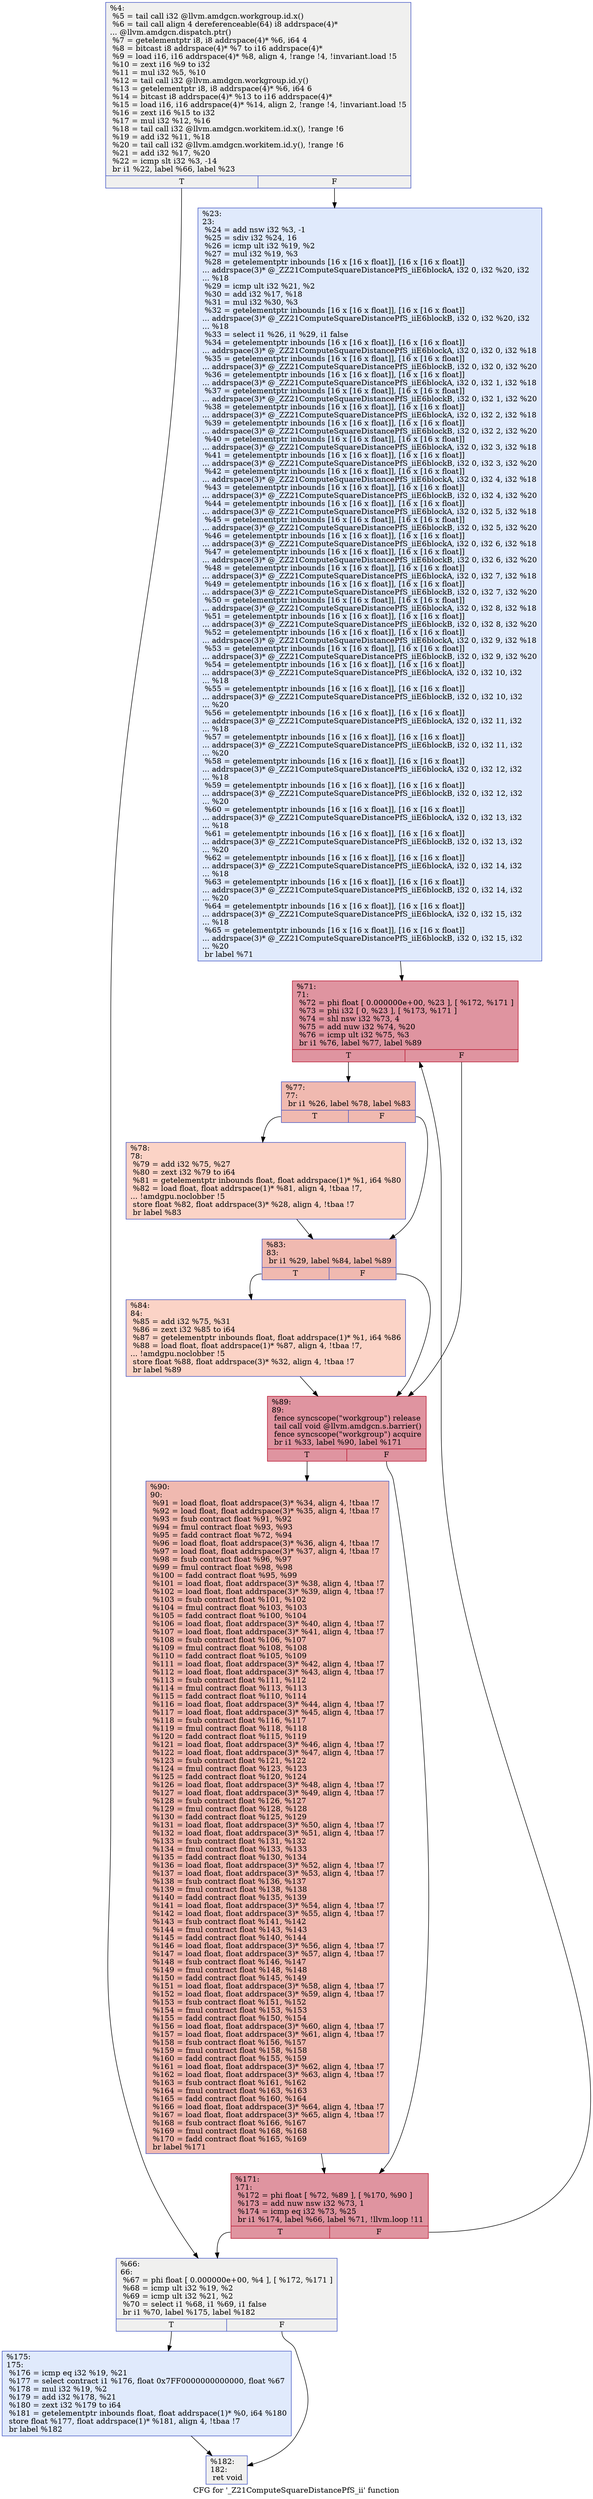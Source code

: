 digraph "CFG for '_Z21ComputeSquareDistancePfS_ii' function" {
	label="CFG for '_Z21ComputeSquareDistancePfS_ii' function";

	Node0x6260c70 [shape=record,color="#3d50c3ff", style=filled, fillcolor="#dedcdb70",label="{%4:\l  %5 = tail call i32 @llvm.amdgcn.workgroup.id.x()\l  %6 = tail call align 4 dereferenceable(64) i8 addrspace(4)*\l... @llvm.amdgcn.dispatch.ptr()\l  %7 = getelementptr i8, i8 addrspace(4)* %6, i64 4\l  %8 = bitcast i8 addrspace(4)* %7 to i16 addrspace(4)*\l  %9 = load i16, i16 addrspace(4)* %8, align 4, !range !4, !invariant.load !5\l  %10 = zext i16 %9 to i32\l  %11 = mul i32 %5, %10\l  %12 = tail call i32 @llvm.amdgcn.workgroup.id.y()\l  %13 = getelementptr i8, i8 addrspace(4)* %6, i64 6\l  %14 = bitcast i8 addrspace(4)* %13 to i16 addrspace(4)*\l  %15 = load i16, i16 addrspace(4)* %14, align 2, !range !4, !invariant.load !5\l  %16 = zext i16 %15 to i32\l  %17 = mul i32 %12, %16\l  %18 = tail call i32 @llvm.amdgcn.workitem.id.x(), !range !6\l  %19 = add i32 %11, %18\l  %20 = tail call i32 @llvm.amdgcn.workitem.id.y(), !range !6\l  %21 = add i32 %17, %20\l  %22 = icmp slt i32 %3, -14\l  br i1 %22, label %66, label %23\l|{<s0>T|<s1>F}}"];
	Node0x6260c70:s0 -> Node0x62645d0;
	Node0x6260c70:s1 -> Node0x6264660;
	Node0x6264660 [shape=record,color="#3d50c3ff", style=filled, fillcolor="#b9d0f970",label="{%23:\l23:                                               \l  %24 = add nsw i32 %3, -1\l  %25 = sdiv i32 %24, 16\l  %26 = icmp ult i32 %19, %2\l  %27 = mul i32 %19, %3\l  %28 = getelementptr inbounds [16 x [16 x float]], [16 x [16 x float]]\l... addrspace(3)* @_ZZ21ComputeSquareDistancePfS_iiE6blockA, i32 0, i32 %20, i32\l... %18\l  %29 = icmp ult i32 %21, %2\l  %30 = add i32 %17, %18\l  %31 = mul i32 %30, %3\l  %32 = getelementptr inbounds [16 x [16 x float]], [16 x [16 x float]]\l... addrspace(3)* @_ZZ21ComputeSquareDistancePfS_iiE6blockB, i32 0, i32 %20, i32\l... %18\l  %33 = select i1 %26, i1 %29, i1 false\l  %34 = getelementptr inbounds [16 x [16 x float]], [16 x [16 x float]]\l... addrspace(3)* @_ZZ21ComputeSquareDistancePfS_iiE6blockA, i32 0, i32 0, i32 %18\l  %35 = getelementptr inbounds [16 x [16 x float]], [16 x [16 x float]]\l... addrspace(3)* @_ZZ21ComputeSquareDistancePfS_iiE6blockB, i32 0, i32 0, i32 %20\l  %36 = getelementptr inbounds [16 x [16 x float]], [16 x [16 x float]]\l... addrspace(3)* @_ZZ21ComputeSquareDistancePfS_iiE6blockA, i32 0, i32 1, i32 %18\l  %37 = getelementptr inbounds [16 x [16 x float]], [16 x [16 x float]]\l... addrspace(3)* @_ZZ21ComputeSquareDistancePfS_iiE6blockB, i32 0, i32 1, i32 %20\l  %38 = getelementptr inbounds [16 x [16 x float]], [16 x [16 x float]]\l... addrspace(3)* @_ZZ21ComputeSquareDistancePfS_iiE6blockA, i32 0, i32 2, i32 %18\l  %39 = getelementptr inbounds [16 x [16 x float]], [16 x [16 x float]]\l... addrspace(3)* @_ZZ21ComputeSquareDistancePfS_iiE6blockB, i32 0, i32 2, i32 %20\l  %40 = getelementptr inbounds [16 x [16 x float]], [16 x [16 x float]]\l... addrspace(3)* @_ZZ21ComputeSquareDistancePfS_iiE6blockA, i32 0, i32 3, i32 %18\l  %41 = getelementptr inbounds [16 x [16 x float]], [16 x [16 x float]]\l... addrspace(3)* @_ZZ21ComputeSquareDistancePfS_iiE6blockB, i32 0, i32 3, i32 %20\l  %42 = getelementptr inbounds [16 x [16 x float]], [16 x [16 x float]]\l... addrspace(3)* @_ZZ21ComputeSquareDistancePfS_iiE6blockA, i32 0, i32 4, i32 %18\l  %43 = getelementptr inbounds [16 x [16 x float]], [16 x [16 x float]]\l... addrspace(3)* @_ZZ21ComputeSquareDistancePfS_iiE6blockB, i32 0, i32 4, i32 %20\l  %44 = getelementptr inbounds [16 x [16 x float]], [16 x [16 x float]]\l... addrspace(3)* @_ZZ21ComputeSquareDistancePfS_iiE6blockA, i32 0, i32 5, i32 %18\l  %45 = getelementptr inbounds [16 x [16 x float]], [16 x [16 x float]]\l... addrspace(3)* @_ZZ21ComputeSquareDistancePfS_iiE6blockB, i32 0, i32 5, i32 %20\l  %46 = getelementptr inbounds [16 x [16 x float]], [16 x [16 x float]]\l... addrspace(3)* @_ZZ21ComputeSquareDistancePfS_iiE6blockA, i32 0, i32 6, i32 %18\l  %47 = getelementptr inbounds [16 x [16 x float]], [16 x [16 x float]]\l... addrspace(3)* @_ZZ21ComputeSquareDistancePfS_iiE6blockB, i32 0, i32 6, i32 %20\l  %48 = getelementptr inbounds [16 x [16 x float]], [16 x [16 x float]]\l... addrspace(3)* @_ZZ21ComputeSquareDistancePfS_iiE6blockA, i32 0, i32 7, i32 %18\l  %49 = getelementptr inbounds [16 x [16 x float]], [16 x [16 x float]]\l... addrspace(3)* @_ZZ21ComputeSquareDistancePfS_iiE6blockB, i32 0, i32 7, i32 %20\l  %50 = getelementptr inbounds [16 x [16 x float]], [16 x [16 x float]]\l... addrspace(3)* @_ZZ21ComputeSquareDistancePfS_iiE6blockA, i32 0, i32 8, i32 %18\l  %51 = getelementptr inbounds [16 x [16 x float]], [16 x [16 x float]]\l... addrspace(3)* @_ZZ21ComputeSquareDistancePfS_iiE6blockB, i32 0, i32 8, i32 %20\l  %52 = getelementptr inbounds [16 x [16 x float]], [16 x [16 x float]]\l... addrspace(3)* @_ZZ21ComputeSquareDistancePfS_iiE6blockA, i32 0, i32 9, i32 %18\l  %53 = getelementptr inbounds [16 x [16 x float]], [16 x [16 x float]]\l... addrspace(3)* @_ZZ21ComputeSquareDistancePfS_iiE6blockB, i32 0, i32 9, i32 %20\l  %54 = getelementptr inbounds [16 x [16 x float]], [16 x [16 x float]]\l... addrspace(3)* @_ZZ21ComputeSquareDistancePfS_iiE6blockA, i32 0, i32 10, i32\l... %18\l  %55 = getelementptr inbounds [16 x [16 x float]], [16 x [16 x float]]\l... addrspace(3)* @_ZZ21ComputeSquareDistancePfS_iiE6blockB, i32 0, i32 10, i32\l... %20\l  %56 = getelementptr inbounds [16 x [16 x float]], [16 x [16 x float]]\l... addrspace(3)* @_ZZ21ComputeSquareDistancePfS_iiE6blockA, i32 0, i32 11, i32\l... %18\l  %57 = getelementptr inbounds [16 x [16 x float]], [16 x [16 x float]]\l... addrspace(3)* @_ZZ21ComputeSquareDistancePfS_iiE6blockB, i32 0, i32 11, i32\l... %20\l  %58 = getelementptr inbounds [16 x [16 x float]], [16 x [16 x float]]\l... addrspace(3)* @_ZZ21ComputeSquareDistancePfS_iiE6blockA, i32 0, i32 12, i32\l... %18\l  %59 = getelementptr inbounds [16 x [16 x float]], [16 x [16 x float]]\l... addrspace(3)* @_ZZ21ComputeSquareDistancePfS_iiE6blockB, i32 0, i32 12, i32\l... %20\l  %60 = getelementptr inbounds [16 x [16 x float]], [16 x [16 x float]]\l... addrspace(3)* @_ZZ21ComputeSquareDistancePfS_iiE6blockA, i32 0, i32 13, i32\l... %18\l  %61 = getelementptr inbounds [16 x [16 x float]], [16 x [16 x float]]\l... addrspace(3)* @_ZZ21ComputeSquareDistancePfS_iiE6blockB, i32 0, i32 13, i32\l... %20\l  %62 = getelementptr inbounds [16 x [16 x float]], [16 x [16 x float]]\l... addrspace(3)* @_ZZ21ComputeSquareDistancePfS_iiE6blockA, i32 0, i32 14, i32\l... %18\l  %63 = getelementptr inbounds [16 x [16 x float]], [16 x [16 x float]]\l... addrspace(3)* @_ZZ21ComputeSquareDistancePfS_iiE6blockB, i32 0, i32 14, i32\l... %20\l  %64 = getelementptr inbounds [16 x [16 x float]], [16 x [16 x float]]\l... addrspace(3)* @_ZZ21ComputeSquareDistancePfS_iiE6blockA, i32 0, i32 15, i32\l... %18\l  %65 = getelementptr inbounds [16 x [16 x float]], [16 x [16 x float]]\l... addrspace(3)* @_ZZ21ComputeSquareDistancePfS_iiE6blockB, i32 0, i32 15, i32\l... %20\l  br label %71\l}"];
	Node0x6264660 -> Node0x6264a90;
	Node0x62645d0 [shape=record,color="#3d50c3ff", style=filled, fillcolor="#dedcdb70",label="{%66:\l66:                                               \l  %67 = phi float [ 0.000000e+00, %4 ], [ %172, %171 ]\l  %68 = icmp ult i32 %19, %2\l  %69 = icmp ult i32 %21, %2\l  %70 = select i1 %68, i1 %69, i1 false\l  br i1 %70, label %175, label %182\l|{<s0>T|<s1>F}}"];
	Node0x62645d0:s0 -> Node0x6267f00;
	Node0x62645d0:s1 -> Node0x6267f90;
	Node0x6264a90 [shape=record,color="#b70d28ff", style=filled, fillcolor="#b70d2870",label="{%71:\l71:                                               \l  %72 = phi float [ 0.000000e+00, %23 ], [ %172, %171 ]\l  %73 = phi i32 [ 0, %23 ], [ %173, %171 ]\l  %74 = shl nsw i32 %73, 4\l  %75 = add nuw i32 %74, %20\l  %76 = icmp ult i32 %75, %3\l  br i1 %76, label %77, label %89\l|{<s0>T|<s1>F}}"];
	Node0x6264a90:s0 -> Node0x6268410;
	Node0x6264a90:s1 -> Node0x62684a0;
	Node0x6268410 [shape=record,color="#3d50c3ff", style=filled, fillcolor="#de614d70",label="{%77:\l77:                                               \l  br i1 %26, label %78, label %83\l|{<s0>T|<s1>F}}"];
	Node0x6268410:s0 -> Node0x62685e0;
	Node0x6268410:s1 -> Node0x6268630;
	Node0x62685e0 [shape=record,color="#3d50c3ff", style=filled, fillcolor="#f59c7d70",label="{%78:\l78:                                               \l  %79 = add i32 %75, %27\l  %80 = zext i32 %79 to i64\l  %81 = getelementptr inbounds float, float addrspace(1)* %1, i64 %80\l  %82 = load float, float addrspace(1)* %81, align 4, !tbaa !7,\l... !amdgpu.noclobber !5\l  store float %82, float addrspace(3)* %28, align 4, !tbaa !7\l  br label %83\l}"];
	Node0x62685e0 -> Node0x6268630;
	Node0x6268630 [shape=record,color="#3d50c3ff", style=filled, fillcolor="#de614d70",label="{%83:\l83:                                               \l  br i1 %29, label %84, label %89\l|{<s0>T|<s1>F}}"];
	Node0x6268630:s0 -> Node0x6269200;
	Node0x6268630:s1 -> Node0x62684a0;
	Node0x6269200 [shape=record,color="#3d50c3ff", style=filled, fillcolor="#f59c7d70",label="{%84:\l84:                                               \l  %85 = add i32 %75, %31\l  %86 = zext i32 %85 to i64\l  %87 = getelementptr inbounds float, float addrspace(1)* %1, i64 %86\l  %88 = load float, float addrspace(1)* %87, align 4, !tbaa !7,\l... !amdgpu.noclobber !5\l  store float %88, float addrspace(3)* %32, align 4, !tbaa !7\l  br label %89\l}"];
	Node0x6269200 -> Node0x62684a0;
	Node0x62684a0 [shape=record,color="#b70d28ff", style=filled, fillcolor="#b70d2870",label="{%89:\l89:                                               \l  fence syncscope(\"workgroup\") release\l  tail call void @llvm.amdgcn.s.barrier()\l  fence syncscope(\"workgroup\") acquire\l  br i1 %33, label %90, label %171\l|{<s0>T|<s1>F}}"];
	Node0x62684a0:s0 -> Node0x62698d0;
	Node0x62684a0:s1 -> Node0x6265010;
	Node0x62698d0 [shape=record,color="#3d50c3ff", style=filled, fillcolor="#de614d70",label="{%90:\l90:                                               \l  %91 = load float, float addrspace(3)* %34, align 4, !tbaa !7\l  %92 = load float, float addrspace(3)* %35, align 4, !tbaa !7\l  %93 = fsub contract float %91, %92\l  %94 = fmul contract float %93, %93\l  %95 = fadd contract float %72, %94\l  %96 = load float, float addrspace(3)* %36, align 4, !tbaa !7\l  %97 = load float, float addrspace(3)* %37, align 4, !tbaa !7\l  %98 = fsub contract float %96, %97\l  %99 = fmul contract float %98, %98\l  %100 = fadd contract float %95, %99\l  %101 = load float, float addrspace(3)* %38, align 4, !tbaa !7\l  %102 = load float, float addrspace(3)* %39, align 4, !tbaa !7\l  %103 = fsub contract float %101, %102\l  %104 = fmul contract float %103, %103\l  %105 = fadd contract float %100, %104\l  %106 = load float, float addrspace(3)* %40, align 4, !tbaa !7\l  %107 = load float, float addrspace(3)* %41, align 4, !tbaa !7\l  %108 = fsub contract float %106, %107\l  %109 = fmul contract float %108, %108\l  %110 = fadd contract float %105, %109\l  %111 = load float, float addrspace(3)* %42, align 4, !tbaa !7\l  %112 = load float, float addrspace(3)* %43, align 4, !tbaa !7\l  %113 = fsub contract float %111, %112\l  %114 = fmul contract float %113, %113\l  %115 = fadd contract float %110, %114\l  %116 = load float, float addrspace(3)* %44, align 4, !tbaa !7\l  %117 = load float, float addrspace(3)* %45, align 4, !tbaa !7\l  %118 = fsub contract float %116, %117\l  %119 = fmul contract float %118, %118\l  %120 = fadd contract float %115, %119\l  %121 = load float, float addrspace(3)* %46, align 4, !tbaa !7\l  %122 = load float, float addrspace(3)* %47, align 4, !tbaa !7\l  %123 = fsub contract float %121, %122\l  %124 = fmul contract float %123, %123\l  %125 = fadd contract float %120, %124\l  %126 = load float, float addrspace(3)* %48, align 4, !tbaa !7\l  %127 = load float, float addrspace(3)* %49, align 4, !tbaa !7\l  %128 = fsub contract float %126, %127\l  %129 = fmul contract float %128, %128\l  %130 = fadd contract float %125, %129\l  %131 = load float, float addrspace(3)* %50, align 4, !tbaa !7\l  %132 = load float, float addrspace(3)* %51, align 4, !tbaa !7\l  %133 = fsub contract float %131, %132\l  %134 = fmul contract float %133, %133\l  %135 = fadd contract float %130, %134\l  %136 = load float, float addrspace(3)* %52, align 4, !tbaa !7\l  %137 = load float, float addrspace(3)* %53, align 4, !tbaa !7\l  %138 = fsub contract float %136, %137\l  %139 = fmul contract float %138, %138\l  %140 = fadd contract float %135, %139\l  %141 = load float, float addrspace(3)* %54, align 4, !tbaa !7\l  %142 = load float, float addrspace(3)* %55, align 4, !tbaa !7\l  %143 = fsub contract float %141, %142\l  %144 = fmul contract float %143, %143\l  %145 = fadd contract float %140, %144\l  %146 = load float, float addrspace(3)* %56, align 4, !tbaa !7\l  %147 = load float, float addrspace(3)* %57, align 4, !tbaa !7\l  %148 = fsub contract float %146, %147\l  %149 = fmul contract float %148, %148\l  %150 = fadd contract float %145, %149\l  %151 = load float, float addrspace(3)* %58, align 4, !tbaa !7\l  %152 = load float, float addrspace(3)* %59, align 4, !tbaa !7\l  %153 = fsub contract float %151, %152\l  %154 = fmul contract float %153, %153\l  %155 = fadd contract float %150, %154\l  %156 = load float, float addrspace(3)* %60, align 4, !tbaa !7\l  %157 = load float, float addrspace(3)* %61, align 4, !tbaa !7\l  %158 = fsub contract float %156, %157\l  %159 = fmul contract float %158, %158\l  %160 = fadd contract float %155, %159\l  %161 = load float, float addrspace(3)* %62, align 4, !tbaa !7\l  %162 = load float, float addrspace(3)* %63, align 4, !tbaa !7\l  %163 = fsub contract float %161, %162\l  %164 = fmul contract float %163, %163\l  %165 = fadd contract float %160, %164\l  %166 = load float, float addrspace(3)* %64, align 4, !tbaa !7\l  %167 = load float, float addrspace(3)* %65, align 4, !tbaa !7\l  %168 = fsub contract float %166, %167\l  %169 = fmul contract float %168, %168\l  %170 = fadd contract float %165, %169\l  br label %171\l}"];
	Node0x62698d0 -> Node0x6265010;
	Node0x6265010 [shape=record,color="#b70d28ff", style=filled, fillcolor="#b70d2870",label="{%171:\l171:                                              \l  %172 = phi float [ %72, %89 ], [ %170, %90 ]\l  %173 = add nuw nsw i32 %73, 1\l  %174 = icmp eq i32 %73, %25\l  br i1 %174, label %66, label %71, !llvm.loop !11\l|{<s0>T|<s1>F}}"];
	Node0x6265010:s0 -> Node0x62645d0;
	Node0x6265010:s1 -> Node0x6264a90;
	Node0x6267f00 [shape=record,color="#3d50c3ff", style=filled, fillcolor="#b9d0f970",label="{%175:\l175:                                              \l  %176 = icmp eq i32 %19, %21\l  %177 = select contract i1 %176, float 0x7FF0000000000000, float %67\l  %178 = mul i32 %19, %2\l  %179 = add i32 %178, %21\l  %180 = zext i32 %179 to i64\l  %181 = getelementptr inbounds float, float addrspace(1)* %0, i64 %180\l  store float %177, float addrspace(1)* %181, align 4, !tbaa !7\l  br label %182\l}"];
	Node0x6267f00 -> Node0x6267f90;
	Node0x6267f90 [shape=record,color="#3d50c3ff", style=filled, fillcolor="#dedcdb70",label="{%182:\l182:                                              \l  ret void\l}"];
}
